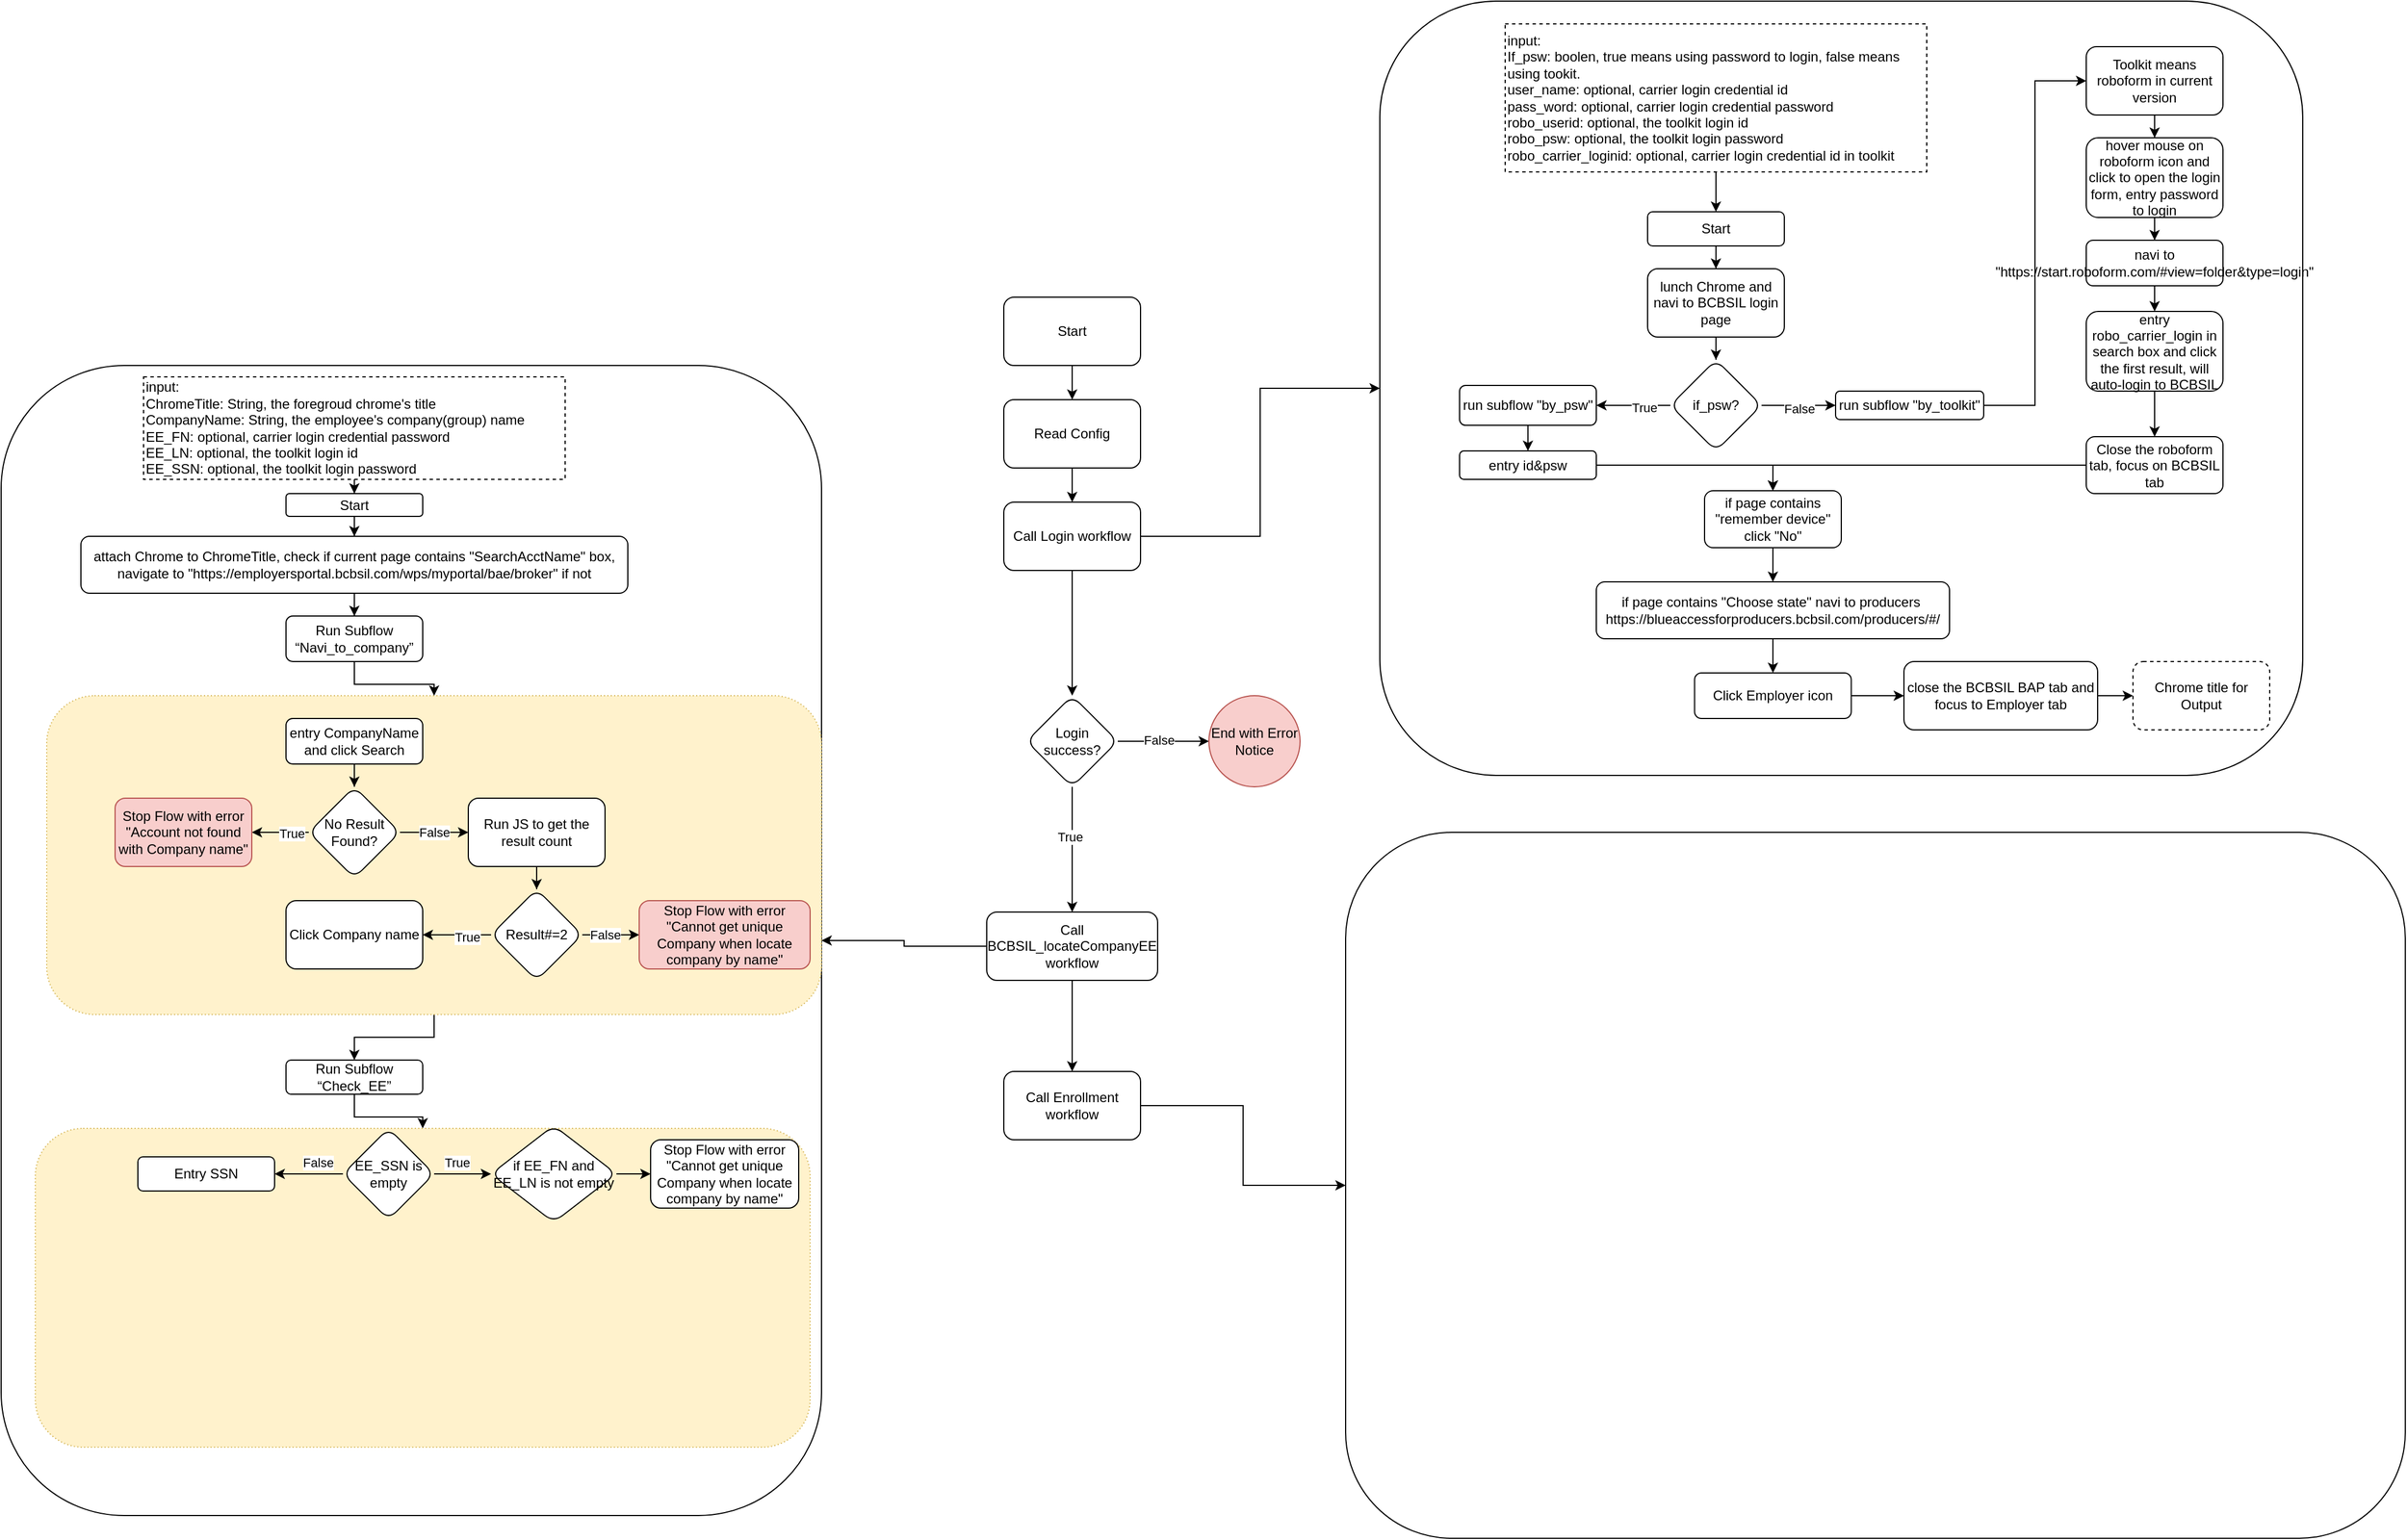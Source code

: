 <mxfile version="24.0.7" type="github">
  <diagram id="C5RBs43oDa-KdzZeNtuy" name="Page-1">
    <mxGraphModel dx="2336" dy="1996" grid="1" gridSize="10" guides="1" tooltips="1" connect="1" arrows="1" fold="1" page="1" pageScale="1" pageWidth="827" pageHeight="1169" math="0" shadow="0">
      <root>
        <mxCell id="WIyWlLk6GJQsqaUBKTNV-0" />
        <mxCell id="WIyWlLk6GJQsqaUBKTNV-1" parent="WIyWlLk6GJQsqaUBKTNV-0" />
        <mxCell id="8wKtFjNhrw_xLDvILcBQ-73" value="" style="whiteSpace=wrap;html=1;rounded=1;" vertex="1" parent="WIyWlLk6GJQsqaUBKTNV-1">
          <mxGeometry x="-690" y="180" width="720" height="1010" as="geometry" />
        </mxCell>
        <mxCell id="8wKtFjNhrw_xLDvILcBQ-110" style="edgeStyle=orthogonalEdgeStyle;rounded=0;orthogonalLoop=1;jettySize=auto;html=1;entryX=0.5;entryY=0;entryDx=0;entryDy=0;" edge="1" parent="WIyWlLk6GJQsqaUBKTNV-1" source="8wKtFjNhrw_xLDvILcBQ-106" target="8wKtFjNhrw_xLDvILcBQ-109">
          <mxGeometry relative="1" as="geometry" />
        </mxCell>
        <mxCell id="8wKtFjNhrw_xLDvILcBQ-106" value="&lt;p style=&quot;line-height: 100%;&quot;&gt;&lt;br&gt;&lt;/p&gt;" style="rounded=1;whiteSpace=wrap;html=1;dashed=1;dashPattern=1 2;fillColor=#fff2cc;strokeColor=#d6b656;align=left;" vertex="1" parent="WIyWlLk6GJQsqaUBKTNV-1">
          <mxGeometry x="-650" y="470" width="680" height="280" as="geometry" />
        </mxCell>
        <mxCell id="8wKtFjNhrw_xLDvILcBQ-13" value="" style="rounded=1;" vertex="1" parent="WIyWlLk6GJQsqaUBKTNV-1">
          <mxGeometry x="520" y="-140" width="810" height="680" as="geometry" />
        </mxCell>
        <mxCell id="8wKtFjNhrw_xLDvILcBQ-2" value="" style="edgeStyle=orthogonalEdgeStyle;rounded=0;orthogonalLoop=1;jettySize=auto;html=1;" edge="1" parent="WIyWlLk6GJQsqaUBKTNV-1" source="8wKtFjNhrw_xLDvILcBQ-0" target="8wKtFjNhrw_xLDvILcBQ-1">
          <mxGeometry relative="1" as="geometry" />
        </mxCell>
        <mxCell id="8wKtFjNhrw_xLDvILcBQ-0" value="Start" style="rounded=1;whiteSpace=wrap;html=1;" vertex="1" parent="WIyWlLk6GJQsqaUBKTNV-1">
          <mxGeometry x="190" y="120" width="120" height="60" as="geometry" />
        </mxCell>
        <mxCell id="8wKtFjNhrw_xLDvILcBQ-4" value="" style="edgeStyle=orthogonalEdgeStyle;rounded=0;orthogonalLoop=1;jettySize=auto;html=1;" edge="1" parent="WIyWlLk6GJQsqaUBKTNV-1" source="8wKtFjNhrw_xLDvILcBQ-1" target="8wKtFjNhrw_xLDvILcBQ-3">
          <mxGeometry relative="1" as="geometry" />
        </mxCell>
        <mxCell id="8wKtFjNhrw_xLDvILcBQ-1" value="Read Config" style="whiteSpace=wrap;html=1;rounded=1;" vertex="1" parent="WIyWlLk6GJQsqaUBKTNV-1">
          <mxGeometry x="190" y="210" width="120" height="60" as="geometry" />
        </mxCell>
        <mxCell id="8wKtFjNhrw_xLDvILcBQ-6" value="" style="edgeStyle=orthogonalEdgeStyle;rounded=0;orthogonalLoop=1;jettySize=auto;html=1;" edge="1" parent="WIyWlLk6GJQsqaUBKTNV-1" source="8wKtFjNhrw_xLDvILcBQ-3" target="8wKtFjNhrw_xLDvILcBQ-5">
          <mxGeometry relative="1" as="geometry" />
        </mxCell>
        <mxCell id="8wKtFjNhrw_xLDvILcBQ-14" value="" style="edgeStyle=orthogonalEdgeStyle;rounded=0;orthogonalLoop=1;jettySize=auto;html=1;" edge="1" parent="WIyWlLk6GJQsqaUBKTNV-1" source="8wKtFjNhrw_xLDvILcBQ-3" target="8wKtFjNhrw_xLDvILcBQ-13">
          <mxGeometry relative="1" as="geometry" />
        </mxCell>
        <mxCell id="8wKtFjNhrw_xLDvILcBQ-3" value="Call Login workflow" style="whiteSpace=wrap;html=1;rounded=1;" vertex="1" parent="WIyWlLk6GJQsqaUBKTNV-1">
          <mxGeometry x="190" y="300" width="120" height="60" as="geometry" />
        </mxCell>
        <mxCell id="8wKtFjNhrw_xLDvILcBQ-8" value="" style="edgeStyle=orthogonalEdgeStyle;rounded=0;orthogonalLoop=1;jettySize=auto;html=1;" edge="1" parent="WIyWlLk6GJQsqaUBKTNV-1" source="8wKtFjNhrw_xLDvILcBQ-5" target="8wKtFjNhrw_xLDvILcBQ-7">
          <mxGeometry relative="1" as="geometry" />
        </mxCell>
        <mxCell id="8wKtFjNhrw_xLDvILcBQ-9" value="False" style="edgeLabel;html=1;align=center;verticalAlign=middle;resizable=0;points=[];" vertex="1" connectable="0" parent="8wKtFjNhrw_xLDvILcBQ-8">
          <mxGeometry x="-0.1" y="1" relative="1" as="geometry">
            <mxPoint as="offset" />
          </mxGeometry>
        </mxCell>
        <mxCell id="8wKtFjNhrw_xLDvILcBQ-11" value="" style="edgeStyle=orthogonalEdgeStyle;rounded=0;orthogonalLoop=1;jettySize=auto;html=1;" edge="1" parent="WIyWlLk6GJQsqaUBKTNV-1" source="8wKtFjNhrw_xLDvILcBQ-5" target="8wKtFjNhrw_xLDvILcBQ-10">
          <mxGeometry relative="1" as="geometry" />
        </mxCell>
        <mxCell id="8wKtFjNhrw_xLDvILcBQ-12" value="True" style="edgeLabel;html=1;align=center;verticalAlign=middle;resizable=0;points=[];" vertex="1" connectable="0" parent="8wKtFjNhrw_xLDvILcBQ-11">
          <mxGeometry x="-0.2" y="-2" relative="1" as="geometry">
            <mxPoint as="offset" />
          </mxGeometry>
        </mxCell>
        <mxCell id="8wKtFjNhrw_xLDvILcBQ-5" value="Login success?" style="rhombus;whiteSpace=wrap;html=1;rounded=1;" vertex="1" parent="WIyWlLk6GJQsqaUBKTNV-1">
          <mxGeometry x="210" y="470" width="80" height="80" as="geometry" />
        </mxCell>
        <mxCell id="8wKtFjNhrw_xLDvILcBQ-7" value="End with Error Notice" style="ellipse;whiteSpace=wrap;html=1;rounded=1;fillColor=#f8cecc;strokeColor=#b85450;" vertex="1" parent="WIyWlLk6GJQsqaUBKTNV-1">
          <mxGeometry x="370" y="470" width="80" height="80" as="geometry" />
        </mxCell>
        <mxCell id="8wKtFjNhrw_xLDvILcBQ-74" value="" style="edgeStyle=orthogonalEdgeStyle;rounded=0;orthogonalLoop=1;jettySize=auto;html=1;" edge="1" parent="WIyWlLk6GJQsqaUBKTNV-1" source="8wKtFjNhrw_xLDvILcBQ-10" target="8wKtFjNhrw_xLDvILcBQ-73">
          <mxGeometry relative="1" as="geometry" />
        </mxCell>
        <mxCell id="8wKtFjNhrw_xLDvILcBQ-76" value="" style="edgeStyle=orthogonalEdgeStyle;rounded=0;orthogonalLoop=1;jettySize=auto;html=1;" edge="1" parent="WIyWlLk6GJQsqaUBKTNV-1" source="8wKtFjNhrw_xLDvILcBQ-10" target="8wKtFjNhrw_xLDvILcBQ-75">
          <mxGeometry relative="1" as="geometry" />
        </mxCell>
        <mxCell id="8wKtFjNhrw_xLDvILcBQ-10" value="Call BCBSIL_locateCompanyEE&lt;div&gt;workflow&lt;/div&gt;" style="whiteSpace=wrap;html=1;rounded=1;" vertex="1" parent="WIyWlLk6GJQsqaUBKTNV-1">
          <mxGeometry x="175" y="660" width="150" height="60" as="geometry" />
        </mxCell>
        <mxCell id="8wKtFjNhrw_xLDvILcBQ-25" style="edgeStyle=orthogonalEdgeStyle;rounded=0;orthogonalLoop=1;jettySize=auto;html=1;" edge="1" parent="WIyWlLk6GJQsqaUBKTNV-1" source="8wKtFjNhrw_xLDvILcBQ-16" target="8wKtFjNhrw_xLDvILcBQ-21">
          <mxGeometry relative="1" as="geometry" />
        </mxCell>
        <mxCell id="8wKtFjNhrw_xLDvILcBQ-16" value="input:&amp;nbsp;&lt;div&gt;If_psw: boolen, true means using password to login, false means using tookit.&lt;/div&gt;&lt;div&gt;user_name: optional, carrier login credential id&lt;/div&gt;&lt;div&gt;pass_word:&amp;nbsp;&lt;span style=&quot;background-color: initial;&quot;&gt;optional, carrier login credential password&lt;/span&gt;&lt;/div&gt;&lt;div&gt;&lt;span style=&quot;background-color: initial;&quot;&gt;robo_userid:&amp;nbsp;&lt;/span&gt;&lt;span style=&quot;background-color: initial;&quot;&gt;optional, the toolkit login id&lt;/span&gt;&lt;/div&gt;&lt;div&gt;&lt;span style=&quot;background-color: initial;&quot;&gt;robo_psw:&amp;nbsp;&lt;/span&gt;&lt;span style=&quot;background-color: initial;&quot;&gt;optional,&amp;nbsp;&lt;/span&gt;&lt;span style=&quot;background-color: initial;&quot;&gt;the toolkit login&amp;nbsp;&lt;/span&gt;&lt;span style=&quot;background-color: initial;&quot;&gt;password&lt;/span&gt;&lt;/div&gt;&lt;div&gt;robo_carrier_loginid:&amp;nbsp;&lt;span style=&quot;background-color: initial;&quot;&gt;optional, carrier login credential id in toolkit&lt;/span&gt;&lt;/div&gt;" style="rounded=0;whiteSpace=wrap;html=1;align=left;dashed=1;" vertex="1" parent="WIyWlLk6GJQsqaUBKTNV-1">
          <mxGeometry x="630" y="-120" width="370" height="130" as="geometry" />
        </mxCell>
        <mxCell id="8wKtFjNhrw_xLDvILcBQ-24" value="" style="edgeStyle=orthogonalEdgeStyle;rounded=0;orthogonalLoop=1;jettySize=auto;html=1;" edge="1" parent="WIyWlLk6GJQsqaUBKTNV-1" source="8wKtFjNhrw_xLDvILcBQ-21" target="8wKtFjNhrw_xLDvILcBQ-23">
          <mxGeometry relative="1" as="geometry" />
        </mxCell>
        <mxCell id="8wKtFjNhrw_xLDvILcBQ-21" value="Start" style="rounded=1;whiteSpace=wrap;html=1;" vertex="1" parent="WIyWlLk6GJQsqaUBKTNV-1">
          <mxGeometry x="755" y="45" width="120" height="30" as="geometry" />
        </mxCell>
        <mxCell id="8wKtFjNhrw_xLDvILcBQ-29" value="" style="edgeStyle=orthogonalEdgeStyle;rounded=0;orthogonalLoop=1;jettySize=auto;html=1;" edge="1" parent="WIyWlLk6GJQsqaUBKTNV-1" source="8wKtFjNhrw_xLDvILcBQ-23" target="8wKtFjNhrw_xLDvILcBQ-28">
          <mxGeometry relative="1" as="geometry" />
        </mxCell>
        <mxCell id="8wKtFjNhrw_xLDvILcBQ-23" value="lunch Chrome and navi to BCBSIL login page" style="whiteSpace=wrap;html=1;rounded=1;" vertex="1" parent="WIyWlLk6GJQsqaUBKTNV-1">
          <mxGeometry x="755" y="95" width="120" height="60" as="geometry" />
        </mxCell>
        <mxCell id="8wKtFjNhrw_xLDvILcBQ-31" value="" style="edgeStyle=orthogonalEdgeStyle;rounded=0;orthogonalLoop=1;jettySize=auto;html=1;" edge="1" parent="WIyWlLk6GJQsqaUBKTNV-1" source="8wKtFjNhrw_xLDvILcBQ-28" target="8wKtFjNhrw_xLDvILcBQ-30">
          <mxGeometry relative="1" as="geometry" />
        </mxCell>
        <mxCell id="8wKtFjNhrw_xLDvILcBQ-38" value="False" style="edgeLabel;html=1;align=center;verticalAlign=middle;resizable=0;points=[];" vertex="1" connectable="0" parent="8wKtFjNhrw_xLDvILcBQ-31">
          <mxGeometry x="0.015" y="-3" relative="1" as="geometry">
            <mxPoint as="offset" />
          </mxGeometry>
        </mxCell>
        <mxCell id="8wKtFjNhrw_xLDvILcBQ-33" value="" style="edgeStyle=orthogonalEdgeStyle;rounded=0;orthogonalLoop=1;jettySize=auto;html=1;" edge="1" parent="WIyWlLk6GJQsqaUBKTNV-1" source="8wKtFjNhrw_xLDvILcBQ-28" target="8wKtFjNhrw_xLDvILcBQ-32">
          <mxGeometry relative="1" as="geometry" />
        </mxCell>
        <mxCell id="8wKtFjNhrw_xLDvILcBQ-37" value="True" style="edgeLabel;html=1;align=center;verticalAlign=middle;resizable=0;points=[];" vertex="1" connectable="0" parent="8wKtFjNhrw_xLDvILcBQ-33">
          <mxGeometry x="-0.292" y="2" relative="1" as="geometry">
            <mxPoint as="offset" />
          </mxGeometry>
        </mxCell>
        <mxCell id="8wKtFjNhrw_xLDvILcBQ-28" value="if_psw?" style="rhombus;whiteSpace=wrap;html=1;rounded=1;" vertex="1" parent="WIyWlLk6GJQsqaUBKTNV-1">
          <mxGeometry x="775" y="175" width="80" height="80" as="geometry" />
        </mxCell>
        <mxCell id="8wKtFjNhrw_xLDvILcBQ-48" value="" style="edgeStyle=orthogonalEdgeStyle;rounded=0;orthogonalLoop=1;jettySize=auto;html=1;entryX=0;entryY=0.5;entryDx=0;entryDy=0;" edge="1" parent="WIyWlLk6GJQsqaUBKTNV-1" source="8wKtFjNhrw_xLDvILcBQ-30" target="8wKtFjNhrw_xLDvILcBQ-47">
          <mxGeometry relative="1" as="geometry" />
        </mxCell>
        <mxCell id="8wKtFjNhrw_xLDvILcBQ-30" value="run subflow &quot;by_toolkit&quot;" style="rounded=1;whiteSpace=wrap;html=1;" vertex="1" parent="WIyWlLk6GJQsqaUBKTNV-1">
          <mxGeometry x="920" y="202.5" width="130" height="25" as="geometry" />
        </mxCell>
        <mxCell id="8wKtFjNhrw_xLDvILcBQ-40" value="" style="edgeStyle=orthogonalEdgeStyle;rounded=0;orthogonalLoop=1;jettySize=auto;html=1;" edge="1" parent="WIyWlLk6GJQsqaUBKTNV-1" source="8wKtFjNhrw_xLDvILcBQ-32" target="8wKtFjNhrw_xLDvILcBQ-39">
          <mxGeometry relative="1" as="geometry" />
        </mxCell>
        <mxCell id="8wKtFjNhrw_xLDvILcBQ-32" value="run subflow &quot;by_psw&quot;" style="rounded=1;whiteSpace=wrap;html=1;" vertex="1" parent="WIyWlLk6GJQsqaUBKTNV-1">
          <mxGeometry x="590" y="197.5" width="120" height="35" as="geometry" />
        </mxCell>
        <mxCell id="8wKtFjNhrw_xLDvILcBQ-42" value="" style="edgeStyle=orthogonalEdgeStyle;rounded=0;orthogonalLoop=1;jettySize=auto;html=1;" edge="1" parent="WIyWlLk6GJQsqaUBKTNV-1" source="8wKtFjNhrw_xLDvILcBQ-39" target="8wKtFjNhrw_xLDvILcBQ-41">
          <mxGeometry relative="1" as="geometry" />
        </mxCell>
        <mxCell id="8wKtFjNhrw_xLDvILcBQ-39" value="entry id&amp;amp;psw" style="whiteSpace=wrap;html=1;rounded=1;" vertex="1" parent="WIyWlLk6GJQsqaUBKTNV-1">
          <mxGeometry x="590" y="255" width="120" height="25" as="geometry" />
        </mxCell>
        <mxCell id="8wKtFjNhrw_xLDvILcBQ-44" value="" style="edgeStyle=orthogonalEdgeStyle;rounded=0;orthogonalLoop=1;jettySize=auto;html=1;" edge="1" parent="WIyWlLk6GJQsqaUBKTNV-1" source="8wKtFjNhrw_xLDvILcBQ-41" target="8wKtFjNhrw_xLDvILcBQ-43">
          <mxGeometry relative="1" as="geometry" />
        </mxCell>
        <mxCell id="8wKtFjNhrw_xLDvILcBQ-41" value="if page contains &quot;remember device&quot; click &quot;No&quot;" style="whiteSpace=wrap;html=1;rounded=1;" vertex="1" parent="WIyWlLk6GJQsqaUBKTNV-1">
          <mxGeometry x="805" y="290" width="120" height="50" as="geometry" />
        </mxCell>
        <mxCell id="8wKtFjNhrw_xLDvILcBQ-46" value="" style="edgeStyle=orthogonalEdgeStyle;rounded=0;orthogonalLoop=1;jettySize=auto;html=1;" edge="1" parent="WIyWlLk6GJQsqaUBKTNV-1" source="8wKtFjNhrw_xLDvILcBQ-43" target="8wKtFjNhrw_xLDvILcBQ-45">
          <mxGeometry relative="1" as="geometry" />
        </mxCell>
        <mxCell id="8wKtFjNhrw_xLDvILcBQ-43" value="if page contains &quot;Choose state&quot; navi to producers&amp;nbsp;&lt;div&gt;https://blueaccessforproducers.bcbsil.com/producers/#/&lt;br&gt;&lt;/div&gt;" style="whiteSpace=wrap;html=1;rounded=1;" vertex="1" parent="WIyWlLk6GJQsqaUBKTNV-1">
          <mxGeometry x="710" y="370" width="310" height="50" as="geometry" />
        </mxCell>
        <mxCell id="8wKtFjNhrw_xLDvILcBQ-66" value="" style="edgeStyle=orthogonalEdgeStyle;rounded=0;orthogonalLoop=1;jettySize=auto;html=1;" edge="1" parent="WIyWlLk6GJQsqaUBKTNV-1" source="8wKtFjNhrw_xLDvILcBQ-45" target="8wKtFjNhrw_xLDvILcBQ-65">
          <mxGeometry relative="1" as="geometry" />
        </mxCell>
        <mxCell id="8wKtFjNhrw_xLDvILcBQ-45" value="Click Employer icon" style="whiteSpace=wrap;html=1;rounded=1;" vertex="1" parent="WIyWlLk6GJQsqaUBKTNV-1">
          <mxGeometry x="796.25" y="450" width="137.5" height="40" as="geometry" />
        </mxCell>
        <mxCell id="8wKtFjNhrw_xLDvILcBQ-50" value="" style="edgeStyle=orthogonalEdgeStyle;rounded=0;orthogonalLoop=1;jettySize=auto;html=1;" edge="1" parent="WIyWlLk6GJQsqaUBKTNV-1" source="8wKtFjNhrw_xLDvILcBQ-47" target="8wKtFjNhrw_xLDvILcBQ-49">
          <mxGeometry relative="1" as="geometry" />
        </mxCell>
        <mxCell id="8wKtFjNhrw_xLDvILcBQ-47" value="Toolkit means roboform in current version" style="whiteSpace=wrap;html=1;rounded=1;" vertex="1" parent="WIyWlLk6GJQsqaUBKTNV-1">
          <mxGeometry x="1140" y="-100" width="120" height="60" as="geometry" />
        </mxCell>
        <mxCell id="8wKtFjNhrw_xLDvILcBQ-52" value="" style="edgeStyle=orthogonalEdgeStyle;rounded=0;orthogonalLoop=1;jettySize=auto;html=1;" edge="1" parent="WIyWlLk6GJQsqaUBKTNV-1" source="8wKtFjNhrw_xLDvILcBQ-49" target="8wKtFjNhrw_xLDvILcBQ-51">
          <mxGeometry relative="1" as="geometry" />
        </mxCell>
        <mxCell id="8wKtFjNhrw_xLDvILcBQ-49" value="hover mouse on roboform icon and click to open the login form, entry password to login" style="whiteSpace=wrap;html=1;rounded=1;" vertex="1" parent="WIyWlLk6GJQsqaUBKTNV-1">
          <mxGeometry x="1140" y="-20" width="120" height="70" as="geometry" />
        </mxCell>
        <mxCell id="8wKtFjNhrw_xLDvILcBQ-54" value="" style="edgeStyle=orthogonalEdgeStyle;rounded=0;orthogonalLoop=1;jettySize=auto;html=1;" edge="1" parent="WIyWlLk6GJQsqaUBKTNV-1" source="8wKtFjNhrw_xLDvILcBQ-51" target="8wKtFjNhrw_xLDvILcBQ-53">
          <mxGeometry relative="1" as="geometry" />
        </mxCell>
        <mxCell id="8wKtFjNhrw_xLDvILcBQ-51" value="navi to &quot;https://start.roboform.com/#view=folder&amp;amp;type=login&quot;" style="html=1;rounded=1;whiteSpace=wrap;" vertex="1" parent="WIyWlLk6GJQsqaUBKTNV-1">
          <mxGeometry x="1140" y="70" width="120" height="40" as="geometry" />
        </mxCell>
        <mxCell id="8wKtFjNhrw_xLDvILcBQ-63" value="" style="edgeStyle=orthogonalEdgeStyle;rounded=0;orthogonalLoop=1;jettySize=auto;html=1;" edge="1" parent="WIyWlLk6GJQsqaUBKTNV-1" source="8wKtFjNhrw_xLDvILcBQ-53" target="8wKtFjNhrw_xLDvILcBQ-62">
          <mxGeometry relative="1" as="geometry" />
        </mxCell>
        <mxCell id="8wKtFjNhrw_xLDvILcBQ-53" value="entry robo_carrier_login in search box and click the first result, will auto-login to BCBSIL" style="whiteSpace=wrap;html=1;rounded=1;" vertex="1" parent="WIyWlLk6GJQsqaUBKTNV-1">
          <mxGeometry x="1140" y="132.5" width="120" height="70" as="geometry" />
        </mxCell>
        <mxCell id="8wKtFjNhrw_xLDvILcBQ-60" style="edgeStyle=orthogonalEdgeStyle;rounded=0;orthogonalLoop=1;jettySize=auto;html=1;exitX=0.5;exitY=1;exitDx=0;exitDy=0;" edge="1" parent="WIyWlLk6GJQsqaUBKTNV-1">
          <mxGeometry relative="1" as="geometry">
            <mxPoint x="1200" y="420" as="sourcePoint" />
            <mxPoint x="1200" y="420" as="targetPoint" />
          </mxGeometry>
        </mxCell>
        <mxCell id="8wKtFjNhrw_xLDvILcBQ-64" style="edgeStyle=orthogonalEdgeStyle;rounded=0;orthogonalLoop=1;jettySize=auto;html=1;entryX=0.5;entryY=0;entryDx=0;entryDy=0;" edge="1" parent="WIyWlLk6GJQsqaUBKTNV-1" source="8wKtFjNhrw_xLDvILcBQ-62" target="8wKtFjNhrw_xLDvILcBQ-41">
          <mxGeometry relative="1" as="geometry" />
        </mxCell>
        <mxCell id="8wKtFjNhrw_xLDvILcBQ-62" value="Close the roboform tab, focus on BCBSIL tab" style="whiteSpace=wrap;html=1;rounded=1;" vertex="1" parent="WIyWlLk6GJQsqaUBKTNV-1">
          <mxGeometry x="1140" y="242.5" width="120" height="50" as="geometry" />
        </mxCell>
        <mxCell id="8wKtFjNhrw_xLDvILcBQ-70" value="" style="edgeStyle=orthogonalEdgeStyle;rounded=0;orthogonalLoop=1;jettySize=auto;html=1;" edge="1" parent="WIyWlLk6GJQsqaUBKTNV-1" source="8wKtFjNhrw_xLDvILcBQ-65" target="8wKtFjNhrw_xLDvILcBQ-69">
          <mxGeometry relative="1" as="geometry" />
        </mxCell>
        <mxCell id="8wKtFjNhrw_xLDvILcBQ-65" value="close the BCBSIL BAP tab and focus to Employer tab" style="whiteSpace=wrap;html=1;rounded=1;" vertex="1" parent="WIyWlLk6GJQsqaUBKTNV-1">
          <mxGeometry x="980" y="440" width="170" height="60" as="geometry" />
        </mxCell>
        <mxCell id="8wKtFjNhrw_xLDvILcBQ-69" value="Chrome title for Output" style="whiteSpace=wrap;html=1;rounded=1;dashed=1;" vertex="1" parent="WIyWlLk6GJQsqaUBKTNV-1">
          <mxGeometry x="1181" y="440" width="120" height="60" as="geometry" />
        </mxCell>
        <mxCell id="8wKtFjNhrw_xLDvILcBQ-78" value="" style="edgeStyle=orthogonalEdgeStyle;rounded=0;orthogonalLoop=1;jettySize=auto;html=1;" edge="1" parent="WIyWlLk6GJQsqaUBKTNV-1" source="8wKtFjNhrw_xLDvILcBQ-75" target="8wKtFjNhrw_xLDvILcBQ-77">
          <mxGeometry relative="1" as="geometry" />
        </mxCell>
        <mxCell id="8wKtFjNhrw_xLDvILcBQ-75" value="Call Enrollment workflow" style="whiteSpace=wrap;html=1;rounded=1;" vertex="1" parent="WIyWlLk6GJQsqaUBKTNV-1">
          <mxGeometry x="190" y="800" width="120" height="60" as="geometry" />
        </mxCell>
        <mxCell id="8wKtFjNhrw_xLDvILcBQ-77" value="" style="whiteSpace=wrap;html=1;rounded=1;" vertex="1" parent="WIyWlLk6GJQsqaUBKTNV-1">
          <mxGeometry x="490" y="590" width="930" height="620" as="geometry" />
        </mxCell>
        <mxCell id="8wKtFjNhrw_xLDvILcBQ-81" value="" style="edgeStyle=orthogonalEdgeStyle;rounded=0;orthogonalLoop=1;jettySize=auto;html=1;" edge="1" parent="WIyWlLk6GJQsqaUBKTNV-1" source="8wKtFjNhrw_xLDvILcBQ-79" target="8wKtFjNhrw_xLDvILcBQ-80">
          <mxGeometry relative="1" as="geometry" />
        </mxCell>
        <mxCell id="8wKtFjNhrw_xLDvILcBQ-79" value="input:&amp;nbsp;&lt;div&gt;ChromeTitle: String, the foregroud chrome&#39;s title&lt;/div&gt;&lt;div&gt;CompanyName: String, the employee&#39;s company(group) name&lt;/div&gt;&lt;div&gt;EE_FN: optional&lt;span style=&quot;background-color: initial;&quot;&gt;, carrier login credential password&lt;/span&gt;&lt;/div&gt;&lt;div&gt;&lt;span style=&quot;background-color: initial;&quot;&gt;EE_LN:&amp;nbsp;&lt;/span&gt;optional&lt;span style=&quot;background-color: initial;&quot;&gt;, the toolkit login id&lt;/span&gt;&lt;/div&gt;&lt;div&gt;&lt;span style=&quot;background-color: initial;&quot;&gt;EE_SSN:&amp;nbsp;&lt;/span&gt;optional&lt;span style=&quot;background-color: initial;&quot;&gt;,&amp;nbsp;&lt;/span&gt;&lt;span style=&quot;background-color: initial;&quot;&gt;the toolkit login&amp;nbsp;&lt;/span&gt;&lt;span style=&quot;background-color: initial;&quot;&gt;password&lt;/span&gt;&lt;/div&gt;" style="rounded=0;whiteSpace=wrap;html=1;align=left;dashed=1;" vertex="1" parent="WIyWlLk6GJQsqaUBKTNV-1">
          <mxGeometry x="-565" y="190" width="370" height="90" as="geometry" />
        </mxCell>
        <mxCell id="8wKtFjNhrw_xLDvILcBQ-83" value="" style="edgeStyle=orthogonalEdgeStyle;rounded=0;orthogonalLoop=1;jettySize=auto;html=1;" edge="1" parent="WIyWlLk6GJQsqaUBKTNV-1" source="8wKtFjNhrw_xLDvILcBQ-80" target="8wKtFjNhrw_xLDvILcBQ-82">
          <mxGeometry relative="1" as="geometry" />
        </mxCell>
        <mxCell id="8wKtFjNhrw_xLDvILcBQ-80" value="Start" style="rounded=1;whiteSpace=wrap;html=1;" vertex="1" parent="WIyWlLk6GJQsqaUBKTNV-1">
          <mxGeometry x="-440" y="292.5" width="120" height="20" as="geometry" />
        </mxCell>
        <mxCell id="8wKtFjNhrw_xLDvILcBQ-85" value="" style="edgeStyle=orthogonalEdgeStyle;rounded=0;orthogonalLoop=1;jettySize=auto;html=1;" edge="1" parent="WIyWlLk6GJQsqaUBKTNV-1" source="8wKtFjNhrw_xLDvILcBQ-82" target="8wKtFjNhrw_xLDvILcBQ-84">
          <mxGeometry relative="1" as="geometry" />
        </mxCell>
        <mxCell id="8wKtFjNhrw_xLDvILcBQ-82" value="attach Chrome to ChromeTitle, check if current page contains &quot;SearchAcctName&quot; box, navigate to &quot;https://employersportal.bcbsil.com/wps/myportal/bae/broker&quot; if not" style="whiteSpace=wrap;html=1;rounded=1;" vertex="1" parent="WIyWlLk6GJQsqaUBKTNV-1">
          <mxGeometry x="-620" y="330" width="480" height="50" as="geometry" />
        </mxCell>
        <mxCell id="8wKtFjNhrw_xLDvILcBQ-108" style="edgeStyle=orthogonalEdgeStyle;rounded=0;orthogonalLoop=1;jettySize=auto;html=1;" edge="1" parent="WIyWlLk6GJQsqaUBKTNV-1" source="8wKtFjNhrw_xLDvILcBQ-84" target="8wKtFjNhrw_xLDvILcBQ-106">
          <mxGeometry relative="1" as="geometry" />
        </mxCell>
        <mxCell id="8wKtFjNhrw_xLDvILcBQ-84" value="Run Subflow “Navi_to_company”" style="whiteSpace=wrap;html=1;rounded=1;" vertex="1" parent="WIyWlLk6GJQsqaUBKTNV-1">
          <mxGeometry x="-440" y="400" width="120" height="40" as="geometry" />
        </mxCell>
        <mxCell id="8wKtFjNhrw_xLDvILcBQ-92" value="" style="edgeStyle=orthogonalEdgeStyle;rounded=0;orthogonalLoop=1;jettySize=auto;html=1;" edge="1" parent="WIyWlLk6GJQsqaUBKTNV-1" source="8wKtFjNhrw_xLDvILcBQ-89" target="8wKtFjNhrw_xLDvILcBQ-91">
          <mxGeometry relative="1" as="geometry" />
        </mxCell>
        <mxCell id="8wKtFjNhrw_xLDvILcBQ-89" value="entry&amp;nbsp;&lt;span style=&quot;text-align: left;&quot;&gt;CompanyName and click Search&lt;/span&gt;" style="rounded=1;whiteSpace=wrap;html=1;" vertex="1" parent="WIyWlLk6GJQsqaUBKTNV-1">
          <mxGeometry x="-440" y="490" width="120" height="40" as="geometry" />
        </mxCell>
        <mxCell id="8wKtFjNhrw_xLDvILcBQ-94" value="" style="edgeStyle=orthogonalEdgeStyle;rounded=0;orthogonalLoop=1;jettySize=auto;html=1;" edge="1" parent="WIyWlLk6GJQsqaUBKTNV-1" source="8wKtFjNhrw_xLDvILcBQ-91" target="8wKtFjNhrw_xLDvILcBQ-93">
          <mxGeometry relative="1" as="geometry" />
        </mxCell>
        <mxCell id="8wKtFjNhrw_xLDvILcBQ-97" value="True" style="edgeLabel;html=1;align=center;verticalAlign=middle;resizable=0;points=[];" vertex="1" connectable="0" parent="8wKtFjNhrw_xLDvILcBQ-94">
          <mxGeometry x="-0.401" y="1" relative="1" as="geometry">
            <mxPoint as="offset" />
          </mxGeometry>
        </mxCell>
        <mxCell id="8wKtFjNhrw_xLDvILcBQ-96" value="False" style="edgeStyle=orthogonalEdgeStyle;rounded=0;orthogonalLoop=1;jettySize=auto;html=1;" edge="1" parent="WIyWlLk6GJQsqaUBKTNV-1" source="8wKtFjNhrw_xLDvILcBQ-91" target="8wKtFjNhrw_xLDvILcBQ-95">
          <mxGeometry relative="1" as="geometry" />
        </mxCell>
        <mxCell id="8wKtFjNhrw_xLDvILcBQ-91" value="No Result Found?" style="rhombus;whiteSpace=wrap;html=1;rounded=1;" vertex="1" parent="WIyWlLk6GJQsqaUBKTNV-1">
          <mxGeometry x="-420" y="550" width="80" height="80" as="geometry" />
        </mxCell>
        <mxCell id="8wKtFjNhrw_xLDvILcBQ-93" value="Stop Flow with error &quot;Account not found with Company name&quot;" style="whiteSpace=wrap;html=1;rounded=1;fillColor=#f8cecc;strokeColor=#b85450;" vertex="1" parent="WIyWlLk6GJQsqaUBKTNV-1">
          <mxGeometry x="-590" y="560" width="120" height="60" as="geometry" />
        </mxCell>
        <mxCell id="8wKtFjNhrw_xLDvILcBQ-99" value="" style="edgeStyle=orthogonalEdgeStyle;rounded=0;orthogonalLoop=1;jettySize=auto;html=1;" edge="1" parent="WIyWlLk6GJQsqaUBKTNV-1" source="8wKtFjNhrw_xLDvILcBQ-95" target="8wKtFjNhrw_xLDvILcBQ-98">
          <mxGeometry relative="1" as="geometry" />
        </mxCell>
        <mxCell id="8wKtFjNhrw_xLDvILcBQ-95" value="Run JS to get the result count" style="whiteSpace=wrap;html=1;rounded=1;" vertex="1" parent="WIyWlLk6GJQsqaUBKTNV-1">
          <mxGeometry x="-280" y="560" width="120" height="60" as="geometry" />
        </mxCell>
        <mxCell id="8wKtFjNhrw_xLDvILcBQ-101" value="" style="edgeStyle=orthogonalEdgeStyle;rounded=0;orthogonalLoop=1;jettySize=auto;html=1;" edge="1" parent="WIyWlLk6GJQsqaUBKTNV-1" source="8wKtFjNhrw_xLDvILcBQ-98" target="8wKtFjNhrw_xLDvILcBQ-100">
          <mxGeometry relative="1" as="geometry" />
        </mxCell>
        <mxCell id="8wKtFjNhrw_xLDvILcBQ-105" value="False" style="edgeLabel;html=1;align=center;verticalAlign=middle;resizable=0;points=[];" vertex="1" connectable="0" parent="8wKtFjNhrw_xLDvILcBQ-101">
          <mxGeometry x="0.283" relative="1" as="geometry">
            <mxPoint x="-12" as="offset" />
          </mxGeometry>
        </mxCell>
        <mxCell id="8wKtFjNhrw_xLDvILcBQ-103" value="" style="edgeStyle=orthogonalEdgeStyle;rounded=0;orthogonalLoop=1;jettySize=auto;html=1;" edge="1" parent="WIyWlLk6GJQsqaUBKTNV-1" source="8wKtFjNhrw_xLDvILcBQ-98" target="8wKtFjNhrw_xLDvILcBQ-102">
          <mxGeometry relative="1" as="geometry" />
        </mxCell>
        <mxCell id="8wKtFjNhrw_xLDvILcBQ-104" value="True" style="edgeLabel;html=1;align=center;verticalAlign=middle;resizable=0;points=[];" vertex="1" connectable="0" parent="8wKtFjNhrw_xLDvILcBQ-103">
          <mxGeometry x="-0.301" y="2" relative="1" as="geometry">
            <mxPoint as="offset" />
          </mxGeometry>
        </mxCell>
        <mxCell id="8wKtFjNhrw_xLDvILcBQ-98" value="Result#=2" style="rhombus;whiteSpace=wrap;html=1;rounded=1;" vertex="1" parent="WIyWlLk6GJQsqaUBKTNV-1">
          <mxGeometry x="-260" y="640" width="80" height="80" as="geometry" />
        </mxCell>
        <mxCell id="8wKtFjNhrw_xLDvILcBQ-100" value="Stop Flow with error&lt;div&gt;&quot;Cannot get unique Company when locate company by name&quot;&lt;/div&gt;" style="whiteSpace=wrap;html=1;rounded=1;fillColor=#f8cecc;strokeColor=#b85450;" vertex="1" parent="WIyWlLk6GJQsqaUBKTNV-1">
          <mxGeometry x="-130" y="650" width="150" height="60" as="geometry" />
        </mxCell>
        <mxCell id="8wKtFjNhrw_xLDvILcBQ-102" value="Click Company name" style="whiteSpace=wrap;html=1;rounded=1;" vertex="1" parent="WIyWlLk6GJQsqaUBKTNV-1">
          <mxGeometry x="-440" y="650" width="120" height="60" as="geometry" />
        </mxCell>
        <mxCell id="8wKtFjNhrw_xLDvILcBQ-112" style="edgeStyle=orthogonalEdgeStyle;rounded=0;orthogonalLoop=1;jettySize=auto;html=1;entryX=0.5;entryY=0;entryDx=0;entryDy=0;" edge="1" parent="WIyWlLk6GJQsqaUBKTNV-1" source="8wKtFjNhrw_xLDvILcBQ-109" target="8wKtFjNhrw_xLDvILcBQ-111">
          <mxGeometry relative="1" as="geometry" />
        </mxCell>
        <mxCell id="8wKtFjNhrw_xLDvILcBQ-109" value="Run Subflow “Check_EE”" style="rounded=1;whiteSpace=wrap;html=1;" vertex="1" parent="WIyWlLk6GJQsqaUBKTNV-1">
          <mxGeometry x="-440" y="790" width="120" height="30" as="geometry" />
        </mxCell>
        <mxCell id="8wKtFjNhrw_xLDvILcBQ-111" value="&lt;p style=&quot;line-height: 100%;&quot;&gt;&lt;br&gt;&lt;/p&gt;" style="rounded=1;whiteSpace=wrap;html=1;dashed=1;dashPattern=1 2;fillColor=#fff2cc;strokeColor=#d6b656;align=left;" vertex="1" parent="WIyWlLk6GJQsqaUBKTNV-1">
          <mxGeometry x="-660" y="850" width="680" height="280" as="geometry" />
        </mxCell>
        <mxCell id="8wKtFjNhrw_xLDvILcBQ-117" value="" style="edgeStyle=orthogonalEdgeStyle;rounded=0;orthogonalLoop=1;jettySize=auto;html=1;" edge="1" parent="WIyWlLk6GJQsqaUBKTNV-1" source="8wKtFjNhrw_xLDvILcBQ-114" target="8wKtFjNhrw_xLDvILcBQ-116">
          <mxGeometry relative="1" as="geometry" />
        </mxCell>
        <mxCell id="8wKtFjNhrw_xLDvILcBQ-118" value="False" style="edgeLabel;html=1;align=center;verticalAlign=middle;resizable=0;points=[];" vertex="1" connectable="0" parent="8wKtFjNhrw_xLDvILcBQ-117">
          <mxGeometry x="-0.59" y="1" relative="1" as="geometry">
            <mxPoint x="-10" y="-11" as="offset" />
          </mxGeometry>
        </mxCell>
        <mxCell id="8wKtFjNhrw_xLDvILcBQ-123" value="" style="edgeStyle=orthogonalEdgeStyle;rounded=0;orthogonalLoop=1;jettySize=auto;html=1;" edge="1" parent="WIyWlLk6GJQsqaUBKTNV-1" source="8wKtFjNhrw_xLDvILcBQ-114" target="8wKtFjNhrw_xLDvILcBQ-122">
          <mxGeometry relative="1" as="geometry" />
        </mxCell>
        <mxCell id="8wKtFjNhrw_xLDvILcBQ-124" value="True" style="edgeLabel;html=1;align=center;verticalAlign=middle;resizable=0;points=[];" vertex="1" connectable="0" parent="8wKtFjNhrw_xLDvILcBQ-123">
          <mxGeometry x="-0.255" y="-2" relative="1" as="geometry">
            <mxPoint x="1" y="-12" as="offset" />
          </mxGeometry>
        </mxCell>
        <mxCell id="8wKtFjNhrw_xLDvILcBQ-114" value="EE_SSN is empty" style="rhombus;whiteSpace=wrap;html=1;rounded=1;" vertex="1" parent="WIyWlLk6GJQsqaUBKTNV-1">
          <mxGeometry x="-390" y="850" width="80" height="80" as="geometry" />
        </mxCell>
        <mxCell id="8wKtFjNhrw_xLDvILcBQ-116" value="Entry SSN" style="whiteSpace=wrap;html=1;rounded=1;" vertex="1" parent="WIyWlLk6GJQsqaUBKTNV-1">
          <mxGeometry x="-570" y="875" width="120" height="30" as="geometry" />
        </mxCell>
        <mxCell id="8wKtFjNhrw_xLDvILcBQ-126" value="" style="edgeStyle=orthogonalEdgeStyle;rounded=0;orthogonalLoop=1;jettySize=auto;html=1;" edge="1" parent="WIyWlLk6GJQsqaUBKTNV-1" source="8wKtFjNhrw_xLDvILcBQ-122" target="8wKtFjNhrw_xLDvILcBQ-125">
          <mxGeometry relative="1" as="geometry" />
        </mxCell>
        <mxCell id="8wKtFjNhrw_xLDvILcBQ-122" value="if EE_FN and EE_LN is not empty" style="rhombus;whiteSpace=wrap;html=1;rounded=1;" vertex="1" parent="WIyWlLk6GJQsqaUBKTNV-1">
          <mxGeometry x="-260" y="847.5" width="110" height="85" as="geometry" />
        </mxCell>
        <mxCell id="8wKtFjNhrw_xLDvILcBQ-125" value="Stop Flow with error&lt;div&gt;&quot;Cannot get unique Company when locate company by name&quot;&lt;/div&gt;" style="whiteSpace=wrap;html=1;rounded=1;" vertex="1" parent="WIyWlLk6GJQsqaUBKTNV-1">
          <mxGeometry x="-120" y="860" width="130" height="60" as="geometry" />
        </mxCell>
      </root>
    </mxGraphModel>
  </diagram>
</mxfile>
